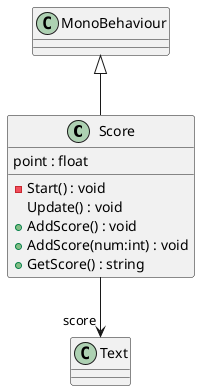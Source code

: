 @startuml
class Score {
    point : float
    - Start() : void
    Update() : void
    + AddScore() : void
    + AddScore(num:int) : void
    + GetScore() : string
}
MonoBehaviour <|-- Score
Score --> "score" Text
@enduml
